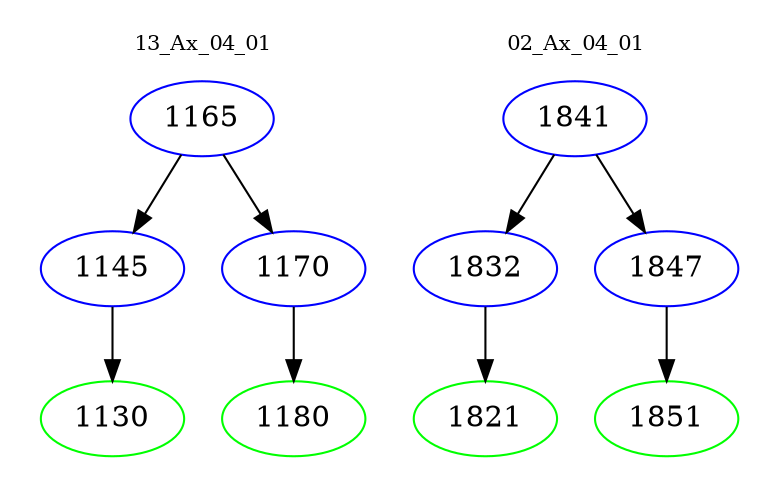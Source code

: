 digraph{
subgraph cluster_0 {
color = white
label = "13_Ax_04_01";
fontsize=10;
T0_1165 [label="1165", color="blue"]
T0_1165 -> T0_1145 [color="black"]
T0_1145 [label="1145", color="blue"]
T0_1145 -> T0_1130 [color="black"]
T0_1130 [label="1130", color="green"]
T0_1165 -> T0_1170 [color="black"]
T0_1170 [label="1170", color="blue"]
T0_1170 -> T0_1180 [color="black"]
T0_1180 [label="1180", color="green"]
}
subgraph cluster_1 {
color = white
label = "02_Ax_04_01";
fontsize=10;
T1_1841 [label="1841", color="blue"]
T1_1841 -> T1_1832 [color="black"]
T1_1832 [label="1832", color="blue"]
T1_1832 -> T1_1821 [color="black"]
T1_1821 [label="1821", color="green"]
T1_1841 -> T1_1847 [color="black"]
T1_1847 [label="1847", color="blue"]
T1_1847 -> T1_1851 [color="black"]
T1_1851 [label="1851", color="green"]
}
}
